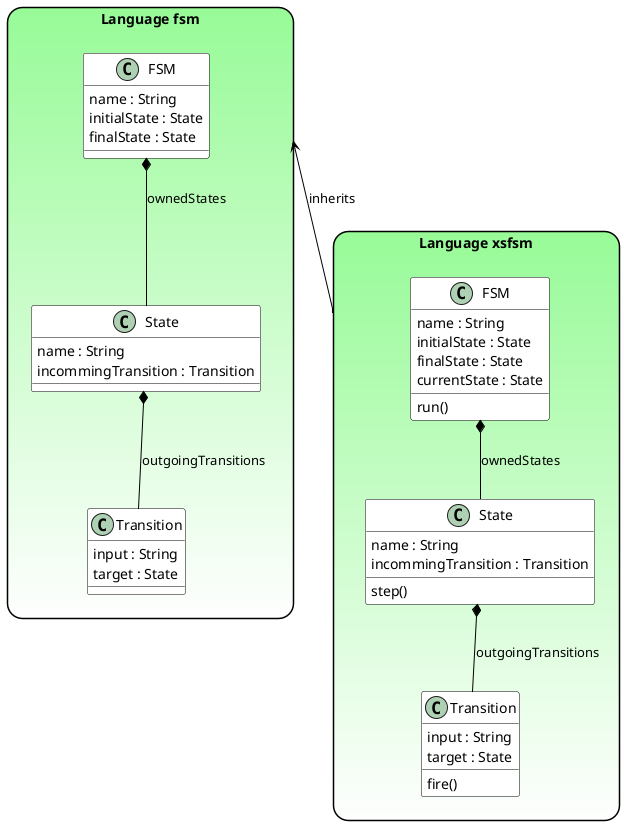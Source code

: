 @startuml
hide stereotype  
skinparam class {
	BackgroundColor White
	ArrowColor Black
	BorderColor Black
}
skinparam package {
	BackgroundColor #PaleGreen-white
	roundCorner 30
	style rectangle
}



package "Language fsm" as language_fsm {
	  class "FSM" as language_fsm_FSM {
	    name : String
	    initialState : State
	    finalState : State
	  }
	  class "State"  as language_fsm_State{
	    name : String
	    incommingTransition : Transition
	  }
		class "Transition"  as language_fsm_Transition {
			input : String
			target : State
		}
		language_fsm_FSM *-- language_fsm_State : ownedStates
		language_fsm_State *-- language_fsm_Transition : outgoingTransitions
	
}



package "Language xsfsm" as language_xsfsm  {
	  class FSM {
	    name : String
	    initialState : State
	    finalState : State
	    currentState : State
	    run()
	  }
	  class State{
	    name : String
	    incommingTransition : Transition
	    step()
	  }
	  class Transition{
	    input : String
	    target : State
	    fire()
	  }
	  FSM *-- State : ownedStates
	  State *-- Transition : outgoingTransitions
	
}

language_fsm <-- language_xsfsm : inherits

@enduml